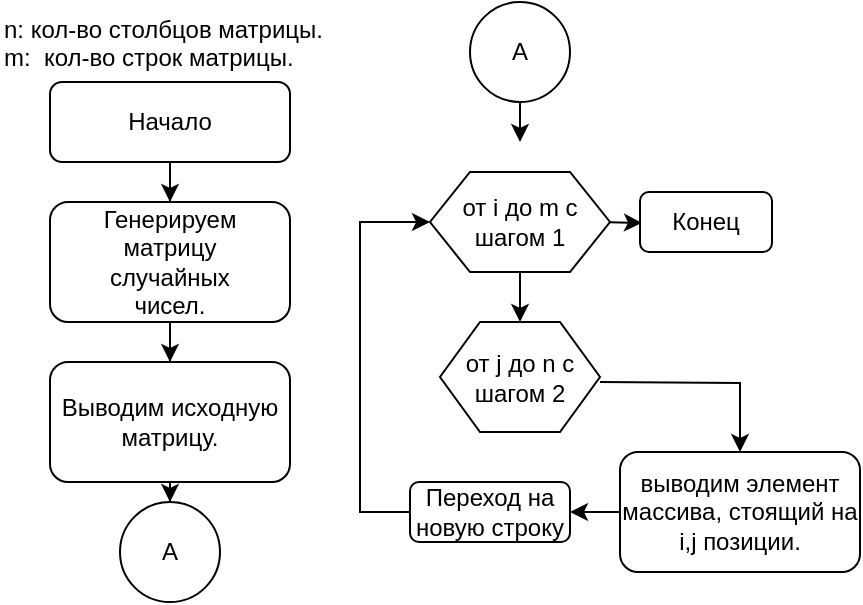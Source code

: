 <mxfile version="21.1.1" type="github">
  <diagram id="C5RBs43oDa-KdzZeNtuy" name="Page-1">
    <mxGraphModel dx="1434" dy="796" grid="1" gridSize="10" guides="1" tooltips="1" connect="1" arrows="1" fold="1" page="1" pageScale="1" pageWidth="827" pageHeight="1169" math="0" shadow="0">
      <root>
        <mxCell id="WIyWlLk6GJQsqaUBKTNV-0" />
        <mxCell id="WIyWlLk6GJQsqaUBKTNV-1" parent="WIyWlLk6GJQsqaUBKTNV-0" />
        <mxCell id="pSLwdAiSgzmM9Ny6PPHc-1" value="" style="edgeStyle=orthogonalEdgeStyle;rounded=0;orthogonalLoop=1;jettySize=auto;html=1;" parent="WIyWlLk6GJQsqaUBKTNV-1" source="WIyWlLk6GJQsqaUBKTNV-3" target="pSLwdAiSgzmM9Ny6PPHc-0" edge="1">
          <mxGeometry relative="1" as="geometry" />
        </mxCell>
        <mxCell id="WIyWlLk6GJQsqaUBKTNV-3" value="Начало" style="rounded=1;whiteSpace=wrap;html=1;fontSize=12;glass=0;strokeWidth=1;shadow=0;" parent="WIyWlLk6GJQsqaUBKTNV-1" vertex="1">
          <mxGeometry x="175" y="110" width="120" height="40" as="geometry" />
        </mxCell>
        <mxCell id="pSLwdAiSgzmM9Ny6PPHc-3" value="" style="edgeStyle=orthogonalEdgeStyle;rounded=0;orthogonalLoop=1;jettySize=auto;html=1;" parent="WIyWlLk6GJQsqaUBKTNV-1" source="pSLwdAiSgzmM9Ny6PPHc-0" target="pSLwdAiSgzmM9Ny6PPHc-2" edge="1">
          <mxGeometry relative="1" as="geometry" />
        </mxCell>
        <mxCell id="pSLwdAiSgzmM9Ny6PPHc-0" value="&lt;div&gt;Генерируем&lt;/div&gt;матрицу&lt;div&gt;случайных&lt;/div&gt;&lt;div&gt;чисел.&lt;br&gt;&lt;/div&gt;" style="whiteSpace=wrap;html=1;rounded=1;glass=0;strokeWidth=1;shadow=0;" parent="WIyWlLk6GJQsqaUBKTNV-1" vertex="1">
          <mxGeometry x="175" y="170" width="120" height="60" as="geometry" />
        </mxCell>
        <mxCell id="pSLwdAiSgzmM9Ny6PPHc-17" value="" style="edgeStyle=orthogonalEdgeStyle;rounded=0;orthogonalLoop=1;jettySize=auto;html=1;" parent="WIyWlLk6GJQsqaUBKTNV-1" source="pSLwdAiSgzmM9Ny6PPHc-2" target="pSLwdAiSgzmM9Ny6PPHc-16" edge="1">
          <mxGeometry relative="1" as="geometry" />
        </mxCell>
        <mxCell id="pSLwdAiSgzmM9Ny6PPHc-2" value="&lt;div&gt;Выводим исходную матрицу.&lt;/div&gt;" style="whiteSpace=wrap;html=1;rounded=1;glass=0;strokeWidth=1;shadow=0;" parent="WIyWlLk6GJQsqaUBKTNV-1" vertex="1">
          <mxGeometry x="175" y="250" width="120" height="60" as="geometry" />
        </mxCell>
        <mxCell id="pSLwdAiSgzmM9Ny6PPHc-9" value="" style="edgeStyle=orthogonalEdgeStyle;rounded=0;orthogonalLoop=1;jettySize=auto;html=1;" parent="WIyWlLk6GJQsqaUBKTNV-1" edge="1">
          <mxGeometry relative="1" as="geometry">
            <mxPoint x="410" y="220" as="targetPoint" />
            <mxPoint x="410" y="220" as="sourcePoint" />
          </mxGeometry>
        </mxCell>
        <mxCell id="pSLwdAiSgzmM9Ny6PPHc-22" value="" style="edgeStyle=orthogonalEdgeStyle;rounded=0;orthogonalLoop=1;jettySize=auto;html=1;" parent="WIyWlLk6GJQsqaUBKTNV-1" target="pSLwdAiSgzmM9Ny6PPHc-21" edge="1">
          <mxGeometry relative="1" as="geometry">
            <mxPoint x="450" y="180" as="sourcePoint" />
          </mxGeometry>
        </mxCell>
        <mxCell id="pSLwdAiSgzmM9Ny6PPHc-6" value="&lt;div&gt;n: кол-во столбцов матрицы.&lt;/div&gt;&lt;div&gt;m:&amp;nbsp; кол-во строк матрицы.&lt;br&gt;&lt;/div&gt;" style="text;whiteSpace=wrap;html=1;" parent="WIyWlLk6GJQsqaUBKTNV-1" vertex="1">
          <mxGeometry x="150" y="70" width="170" height="40" as="geometry" />
        </mxCell>
        <mxCell id="pSLwdAiSgzmM9Ny6PPHc-12" value="" style="edgeStyle=orthogonalEdgeStyle;rounded=0;orthogonalLoop=1;jettySize=auto;html=1;entryX=0.5;entryY=0;entryDx=0;entryDy=0;" parent="WIyWlLk6GJQsqaUBKTNV-1" target="pSLwdAiSgzmM9Ny6PPHc-14" edge="1">
          <mxGeometry relative="1" as="geometry">
            <mxPoint x="450" y="260" as="sourcePoint" />
          </mxGeometry>
        </mxCell>
        <mxCell id="pSLwdAiSgzmM9Ny6PPHc-25" value="" style="edgeStyle=orthogonalEdgeStyle;rounded=0;orthogonalLoop=1;jettySize=auto;html=1;" parent="WIyWlLk6GJQsqaUBKTNV-1" source="pSLwdAiSgzmM9Ny6PPHc-14" target="pSLwdAiSgzmM9Ny6PPHc-24" edge="1">
          <mxGeometry relative="1" as="geometry" />
        </mxCell>
        <mxCell id="pSLwdAiSgzmM9Ny6PPHc-14" value="выводим элемент массива, стоящий на i,j позиции." style="whiteSpace=wrap;html=1;rounded=1;glass=0;strokeWidth=1;shadow=0;" parent="WIyWlLk6GJQsqaUBKTNV-1" vertex="1">
          <mxGeometry x="460" y="295" width="120" height="60" as="geometry" />
        </mxCell>
        <mxCell id="pSLwdAiSgzmM9Ny6PPHc-15" value="" style="endArrow=classic;html=1;rounded=0;entryX=0;entryY=0.5;entryDx=0;entryDy=0;exitX=0;exitY=0.5;exitDx=0;exitDy=0;" parent="WIyWlLk6GJQsqaUBKTNV-1" source="pSLwdAiSgzmM9Ny6PPHc-24" target="buJBh94EEwEVUdkIHgaJ-0" edge="1">
          <mxGeometry width="50" height="50" relative="1" as="geometry">
            <mxPoint x="370" y="350" as="sourcePoint" />
            <mxPoint x="370" y="180" as="targetPoint" />
            <Array as="points">
              <mxPoint x="330" y="325" />
              <mxPoint x="330" y="180" />
            </Array>
          </mxGeometry>
        </mxCell>
        <mxCell id="pSLwdAiSgzmM9Ny6PPHc-16" value="A" style="ellipse;whiteSpace=wrap;html=1;rounded=1;glass=0;strokeWidth=1;shadow=0;" parent="WIyWlLk6GJQsqaUBKTNV-1" vertex="1">
          <mxGeometry x="210" y="320" width="50" height="50" as="geometry" />
        </mxCell>
        <mxCell id="pSLwdAiSgzmM9Ny6PPHc-20" value="" style="edgeStyle=orthogonalEdgeStyle;rounded=0;orthogonalLoop=1;jettySize=auto;html=1;" parent="WIyWlLk6GJQsqaUBKTNV-1" source="pSLwdAiSgzmM9Ny6PPHc-18" edge="1">
          <mxGeometry relative="1" as="geometry">
            <mxPoint x="410" y="140" as="targetPoint" />
          </mxGeometry>
        </mxCell>
        <mxCell id="pSLwdAiSgzmM9Ny6PPHc-18" value="A" style="ellipse;whiteSpace=wrap;html=1;rounded=1;glass=0;strokeWidth=1;shadow=0;" parent="WIyWlLk6GJQsqaUBKTNV-1" vertex="1">
          <mxGeometry x="385" y="70" width="50" height="50" as="geometry" />
        </mxCell>
        <mxCell id="pSLwdAiSgzmM9Ny6PPHc-21" value="&lt;div&gt;Конец&lt;/div&gt;" style="whiteSpace=wrap;html=1;rounded=1;glass=0;strokeWidth=1;shadow=0;" parent="WIyWlLk6GJQsqaUBKTNV-1" vertex="1">
          <mxGeometry x="470" y="165" width="66" height="30" as="geometry" />
        </mxCell>
        <mxCell id="pSLwdAiSgzmM9Ny6PPHc-24" value="Переход на новую строку" style="whiteSpace=wrap;html=1;rounded=1;glass=0;strokeWidth=1;shadow=0;" parent="WIyWlLk6GJQsqaUBKTNV-1" vertex="1">
          <mxGeometry x="355" y="310" width="80" height="30" as="geometry" />
        </mxCell>
        <mxCell id="buJBh94EEwEVUdkIHgaJ-2" value="" style="edgeStyle=orthogonalEdgeStyle;rounded=0;orthogonalLoop=1;jettySize=auto;html=1;" parent="WIyWlLk6GJQsqaUBKTNV-1" source="buJBh94EEwEVUdkIHgaJ-0" target="buJBh94EEwEVUdkIHgaJ-1" edge="1">
          <mxGeometry relative="1" as="geometry" />
        </mxCell>
        <mxCell id="buJBh94EEwEVUdkIHgaJ-0" value="от i до m с шагом 1" style="shape=hexagon;perimeter=hexagonPerimeter2;whiteSpace=wrap;html=1;fixedSize=1;" parent="WIyWlLk6GJQsqaUBKTNV-1" vertex="1">
          <mxGeometry x="365" y="155" width="90" height="50" as="geometry" />
        </mxCell>
        <mxCell id="buJBh94EEwEVUdkIHgaJ-1" value="от j до n с шагом 2" style="shape=hexagon;perimeter=hexagonPerimeter2;whiteSpace=wrap;html=1;fixedSize=1;" parent="WIyWlLk6GJQsqaUBKTNV-1" vertex="1">
          <mxGeometry x="370" y="230" width="80" height="55" as="geometry" />
        </mxCell>
      </root>
    </mxGraphModel>
  </diagram>
</mxfile>
